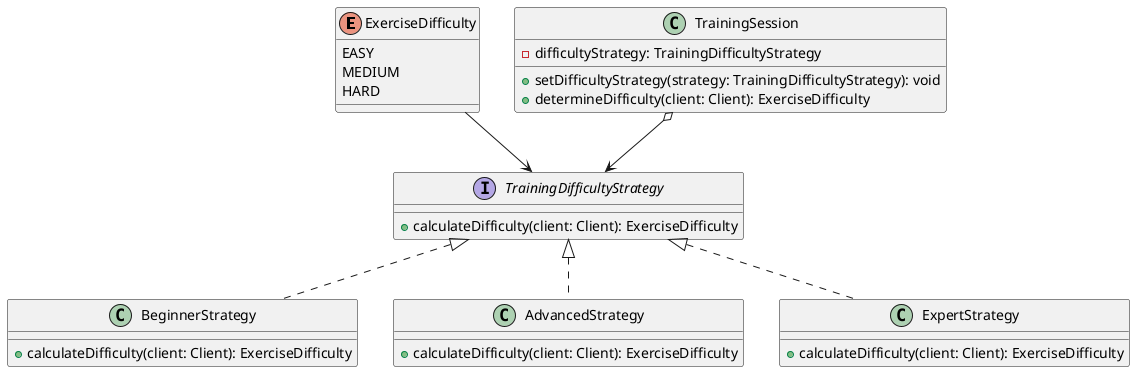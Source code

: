 @startuml
enum ExerciseDifficulty {
    EASY
    MEDIUM
    HARD
}

interface TrainingDifficultyStrategy {
    + calculateDifficulty(client: Client): ExerciseDifficulty
}

class BeginnerStrategy {
    + calculateDifficulty(client: Client): ExerciseDifficulty
}

class AdvancedStrategy {
    + calculateDifficulty(client: Client): ExerciseDifficulty
}

class ExpertStrategy {
    + calculateDifficulty(client: Client): ExerciseDifficulty
}

class TrainingSession {
    - difficultyStrategy: TrainingDifficultyStrategy
    + setDifficultyStrategy(strategy: TrainingDifficultyStrategy): void
    + determineDifficulty(client: Client): ExerciseDifficulty
}

TrainingDifficultyStrategy <|.. BeginnerStrategy
TrainingDifficultyStrategy <|.. AdvancedStrategy
TrainingDifficultyStrategy <|.. ExpertStrategy
TrainingSession o--> TrainingDifficultyStrategy
ExerciseDifficulty --> TrainingDifficultyStrategy
@enduml